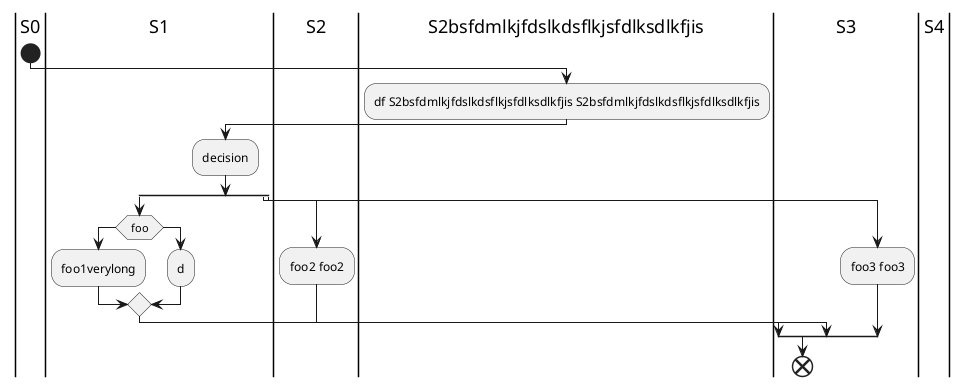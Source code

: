 {
  "sha1": "payb4joa2vj5077n7bja25ylgyef19l",
  "insertion": {
    "when": "2024-06-04T17:28:40.900Z",
    "user": "plantuml@gmail.com"
  }
}
@startuml
|S0|
start
|S1|
|S2|
|S2bsfdmlkjfdslkdsflkjsfdlksdlkfjis|
:df S2bsfdmlkjfdslkdsflkjsfdlksdlkfjis S2bsfdmlkjfdslkdsflkjsfdlksdlkfjis;
|S3|
|S4|
|S1|
:decision;
split
if (foo)
:foo1verylong;
else
:d;
endif
split again
|S2|
:foo2 foo2;
split again
|S3|
:foo3 foo3;
end split
end
@enduml
